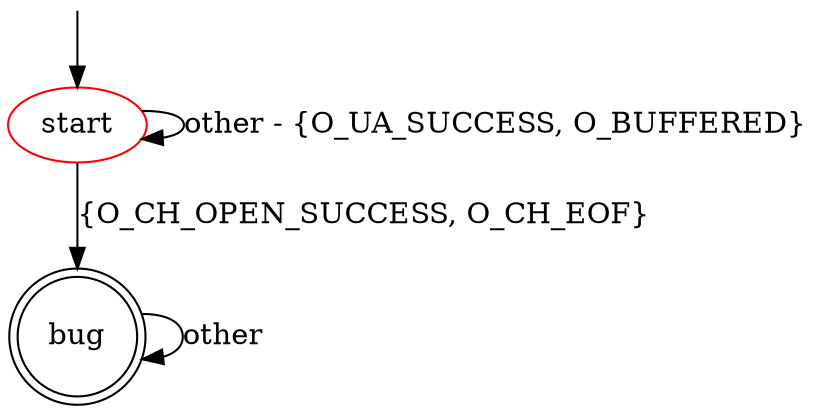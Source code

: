 digraph G {
label=""
start [color="red"]
bug [shape="doublecircle"]

start -> start [label="other - {O_UA_SUCCESS, O_BUFFERED}"]
start -> bug [label="{O_CH_OPEN_SUCCESS, O_CH_EOF}"]

bug -> bug [label="other"]

__start0 [label="" shape="none" width="0" height="0"];
__start0 -> start;
}
